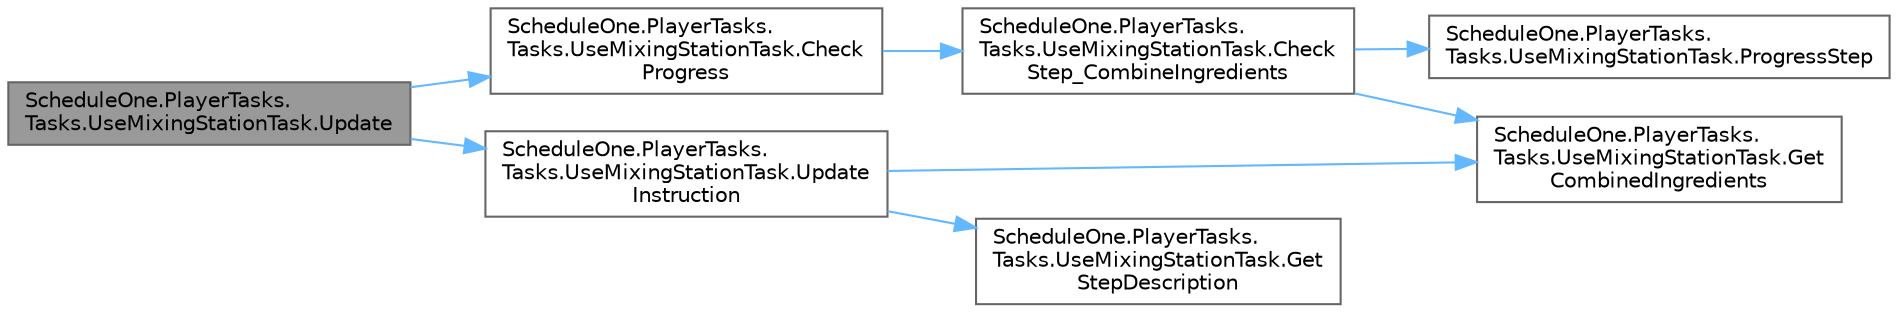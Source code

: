 digraph "ScheduleOne.PlayerTasks.Tasks.UseMixingStationTask.Update"
{
 // LATEX_PDF_SIZE
  bgcolor="transparent";
  edge [fontname=Helvetica,fontsize=10,labelfontname=Helvetica,labelfontsize=10];
  node [fontname=Helvetica,fontsize=10,shape=box,height=0.2,width=0.4];
  rankdir="LR";
  Node1 [id="Node000001",label="ScheduleOne.PlayerTasks.\lTasks.UseMixingStationTask.Update",height=0.2,width=0.4,color="gray40", fillcolor="grey60", style="filled", fontcolor="black",tooltip=" "];
  Node1 -> Node2 [id="edge1_Node000001_Node000002",color="steelblue1",style="solid",tooltip=" "];
  Node2 [id="Node000002",label="ScheduleOne.PlayerTasks.\lTasks.UseMixingStationTask.Check\lProgress",height=0.2,width=0.4,color="grey40", fillcolor="white", style="filled",URL="$class_schedule_one_1_1_player_tasks_1_1_tasks_1_1_use_mixing_station_task.html#a426be24a405f2cacb1aa0ce885502971",tooltip=" "];
  Node2 -> Node3 [id="edge2_Node000002_Node000003",color="steelblue1",style="solid",tooltip=" "];
  Node3 [id="Node000003",label="ScheduleOne.PlayerTasks.\lTasks.UseMixingStationTask.Check\lStep_CombineIngredients",height=0.2,width=0.4,color="grey40", fillcolor="white", style="filled",URL="$class_schedule_one_1_1_player_tasks_1_1_tasks_1_1_use_mixing_station_task.html#adfbe77f71adf8e3b3b8b089ca73e6f59",tooltip=" "];
  Node3 -> Node4 [id="edge3_Node000003_Node000004",color="steelblue1",style="solid",tooltip=" "];
  Node4 [id="Node000004",label="ScheduleOne.PlayerTasks.\lTasks.UseMixingStationTask.Get\lCombinedIngredients",height=0.2,width=0.4,color="grey40", fillcolor="white", style="filled",URL="$class_schedule_one_1_1_player_tasks_1_1_tasks_1_1_use_mixing_station_task.html#a8d742e39ae9597cf3d1c82c82039cc45",tooltip=" "];
  Node3 -> Node5 [id="edge4_Node000003_Node000005",color="steelblue1",style="solid",tooltip=" "];
  Node5 [id="Node000005",label="ScheduleOne.PlayerTasks.\lTasks.UseMixingStationTask.ProgressStep",height=0.2,width=0.4,color="grey40", fillcolor="white", style="filled",URL="$class_schedule_one_1_1_player_tasks_1_1_tasks_1_1_use_mixing_station_task.html#a38f4da6ea7565b96cbebd91a6ea1bf98",tooltip=" "];
  Node1 -> Node6 [id="edge5_Node000001_Node000006",color="steelblue1",style="solid",tooltip=" "];
  Node6 [id="Node000006",label="ScheduleOne.PlayerTasks.\lTasks.UseMixingStationTask.Update\lInstruction",height=0.2,width=0.4,color="grey40", fillcolor="white", style="filled",URL="$class_schedule_one_1_1_player_tasks_1_1_tasks_1_1_use_mixing_station_task.html#ac50ed74cc2a621253a57e8f6212549ee",tooltip=" "];
  Node6 -> Node4 [id="edge6_Node000006_Node000004",color="steelblue1",style="solid",tooltip=" "];
  Node6 -> Node7 [id="edge7_Node000006_Node000007",color="steelblue1",style="solid",tooltip=" "];
  Node7 [id="Node000007",label="ScheduleOne.PlayerTasks.\lTasks.UseMixingStationTask.Get\lStepDescription",height=0.2,width=0.4,color="grey40", fillcolor="white", style="filled",URL="$class_schedule_one_1_1_player_tasks_1_1_tasks_1_1_use_mixing_station_task.html#abecb4c8b74009eec404d0f34de6f253f",tooltip=" "];
}

